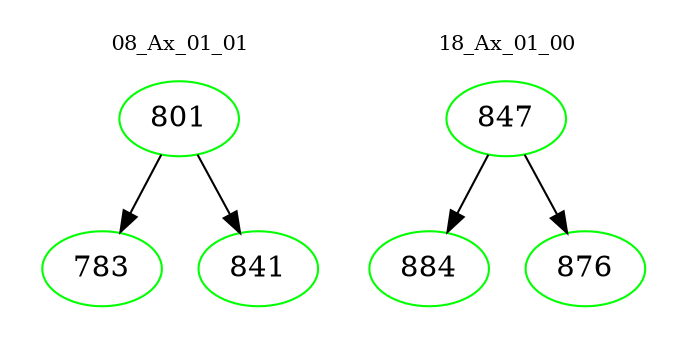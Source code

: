digraph{
subgraph cluster_0 {
color = white
label = "08_Ax_01_01";
fontsize=10;
T0_801 [label="801", color="green"]
T0_801 -> T0_783 [color="black"]
T0_783 [label="783", color="green"]
T0_801 -> T0_841 [color="black"]
T0_841 [label="841", color="green"]
}
subgraph cluster_1 {
color = white
label = "18_Ax_01_00";
fontsize=10;
T1_847 [label="847", color="green"]
T1_847 -> T1_884 [color="black"]
T1_884 [label="884", color="green"]
T1_847 -> T1_876 [color="black"]
T1_876 [label="876", color="green"]
}
}

